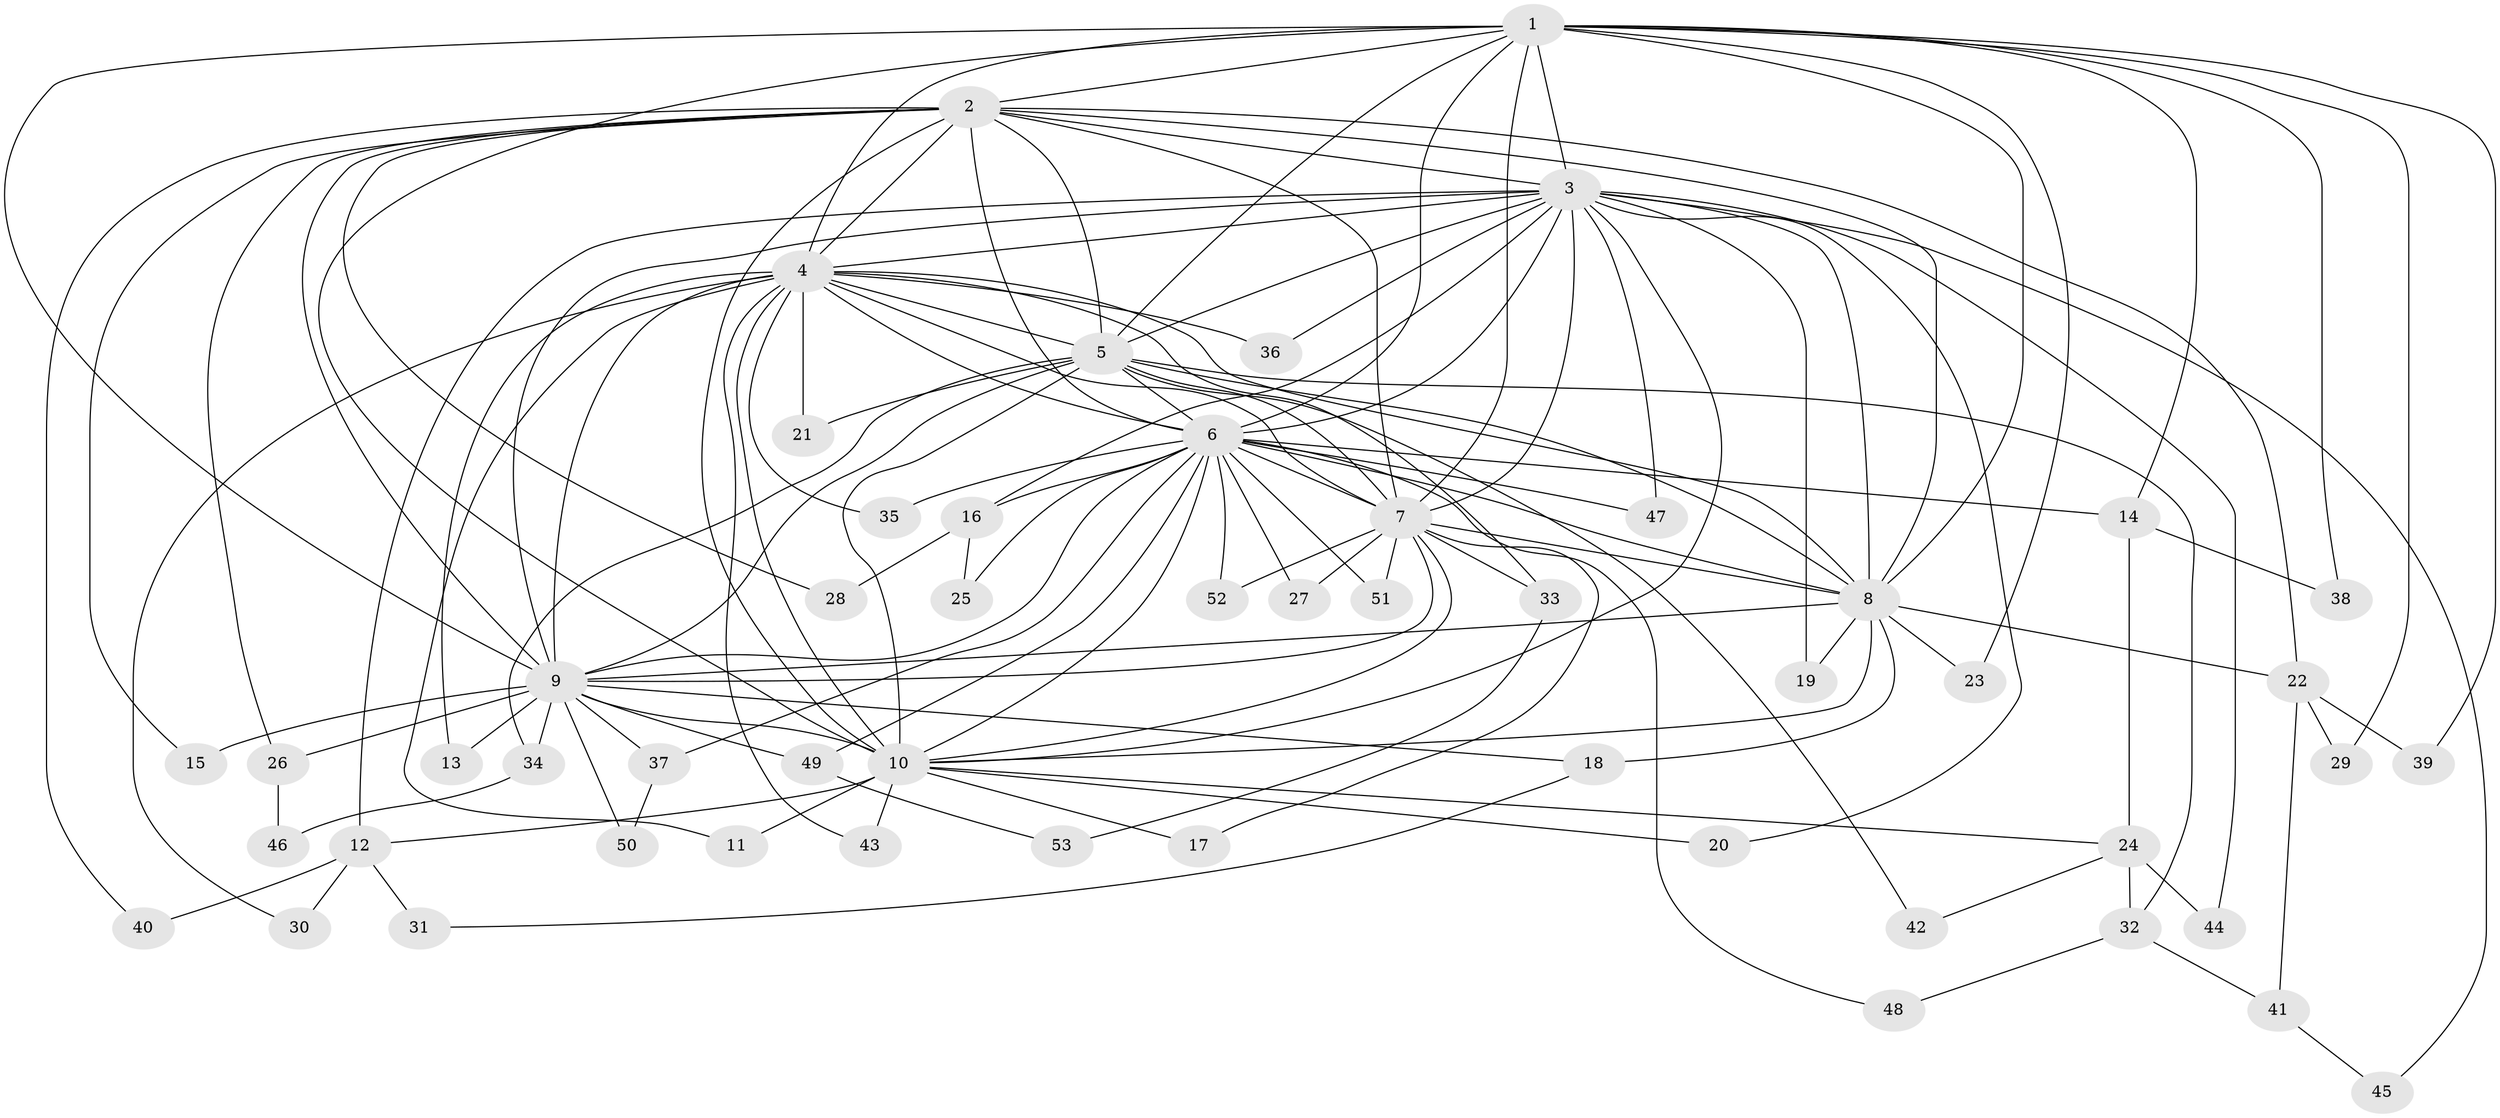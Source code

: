 // Generated by graph-tools (version 1.1) at 2025/49/03/09/25 03:49:42]
// undirected, 53 vertices, 131 edges
graph export_dot {
graph [start="1"]
  node [color=gray90,style=filled];
  1;
  2;
  3;
  4;
  5;
  6;
  7;
  8;
  9;
  10;
  11;
  12;
  13;
  14;
  15;
  16;
  17;
  18;
  19;
  20;
  21;
  22;
  23;
  24;
  25;
  26;
  27;
  28;
  29;
  30;
  31;
  32;
  33;
  34;
  35;
  36;
  37;
  38;
  39;
  40;
  41;
  42;
  43;
  44;
  45;
  46;
  47;
  48;
  49;
  50;
  51;
  52;
  53;
  1 -- 2;
  1 -- 3;
  1 -- 4;
  1 -- 5;
  1 -- 6;
  1 -- 7;
  1 -- 8;
  1 -- 9;
  1 -- 10;
  1 -- 14;
  1 -- 23;
  1 -- 29;
  1 -- 38;
  1 -- 39;
  2 -- 3;
  2 -- 4;
  2 -- 5;
  2 -- 6;
  2 -- 7;
  2 -- 8;
  2 -- 9;
  2 -- 10;
  2 -- 15;
  2 -- 22;
  2 -- 26;
  2 -- 28;
  2 -- 40;
  3 -- 4;
  3 -- 5;
  3 -- 6;
  3 -- 7;
  3 -- 8;
  3 -- 9;
  3 -- 10;
  3 -- 12;
  3 -- 16;
  3 -- 19;
  3 -- 20;
  3 -- 36;
  3 -- 44;
  3 -- 45;
  3 -- 47;
  4 -- 5;
  4 -- 6;
  4 -- 7;
  4 -- 8;
  4 -- 9;
  4 -- 10;
  4 -- 11;
  4 -- 13;
  4 -- 21;
  4 -- 30;
  4 -- 33;
  4 -- 35;
  4 -- 36;
  4 -- 43;
  5 -- 6;
  5 -- 7;
  5 -- 8;
  5 -- 9;
  5 -- 10;
  5 -- 21;
  5 -- 32;
  5 -- 34;
  5 -- 42;
  6 -- 7;
  6 -- 8;
  6 -- 9;
  6 -- 10;
  6 -- 14;
  6 -- 16;
  6 -- 25;
  6 -- 27;
  6 -- 35;
  6 -- 37;
  6 -- 47;
  6 -- 48;
  6 -- 49;
  6 -- 51;
  6 -- 52;
  7 -- 8;
  7 -- 9;
  7 -- 10;
  7 -- 17;
  7 -- 27;
  7 -- 33;
  7 -- 51;
  7 -- 52;
  8 -- 9;
  8 -- 10;
  8 -- 18;
  8 -- 19;
  8 -- 22;
  8 -- 23;
  9 -- 10;
  9 -- 13;
  9 -- 15;
  9 -- 18;
  9 -- 26;
  9 -- 34;
  9 -- 37;
  9 -- 49;
  9 -- 50;
  10 -- 11;
  10 -- 12;
  10 -- 17;
  10 -- 20;
  10 -- 24;
  10 -- 43;
  12 -- 30;
  12 -- 31;
  12 -- 40;
  14 -- 24;
  14 -- 38;
  16 -- 25;
  16 -- 28;
  18 -- 31;
  22 -- 29;
  22 -- 39;
  22 -- 41;
  24 -- 32;
  24 -- 42;
  24 -- 44;
  26 -- 46;
  32 -- 41;
  32 -- 48;
  33 -- 53;
  34 -- 46;
  37 -- 50;
  41 -- 45;
  49 -- 53;
}
